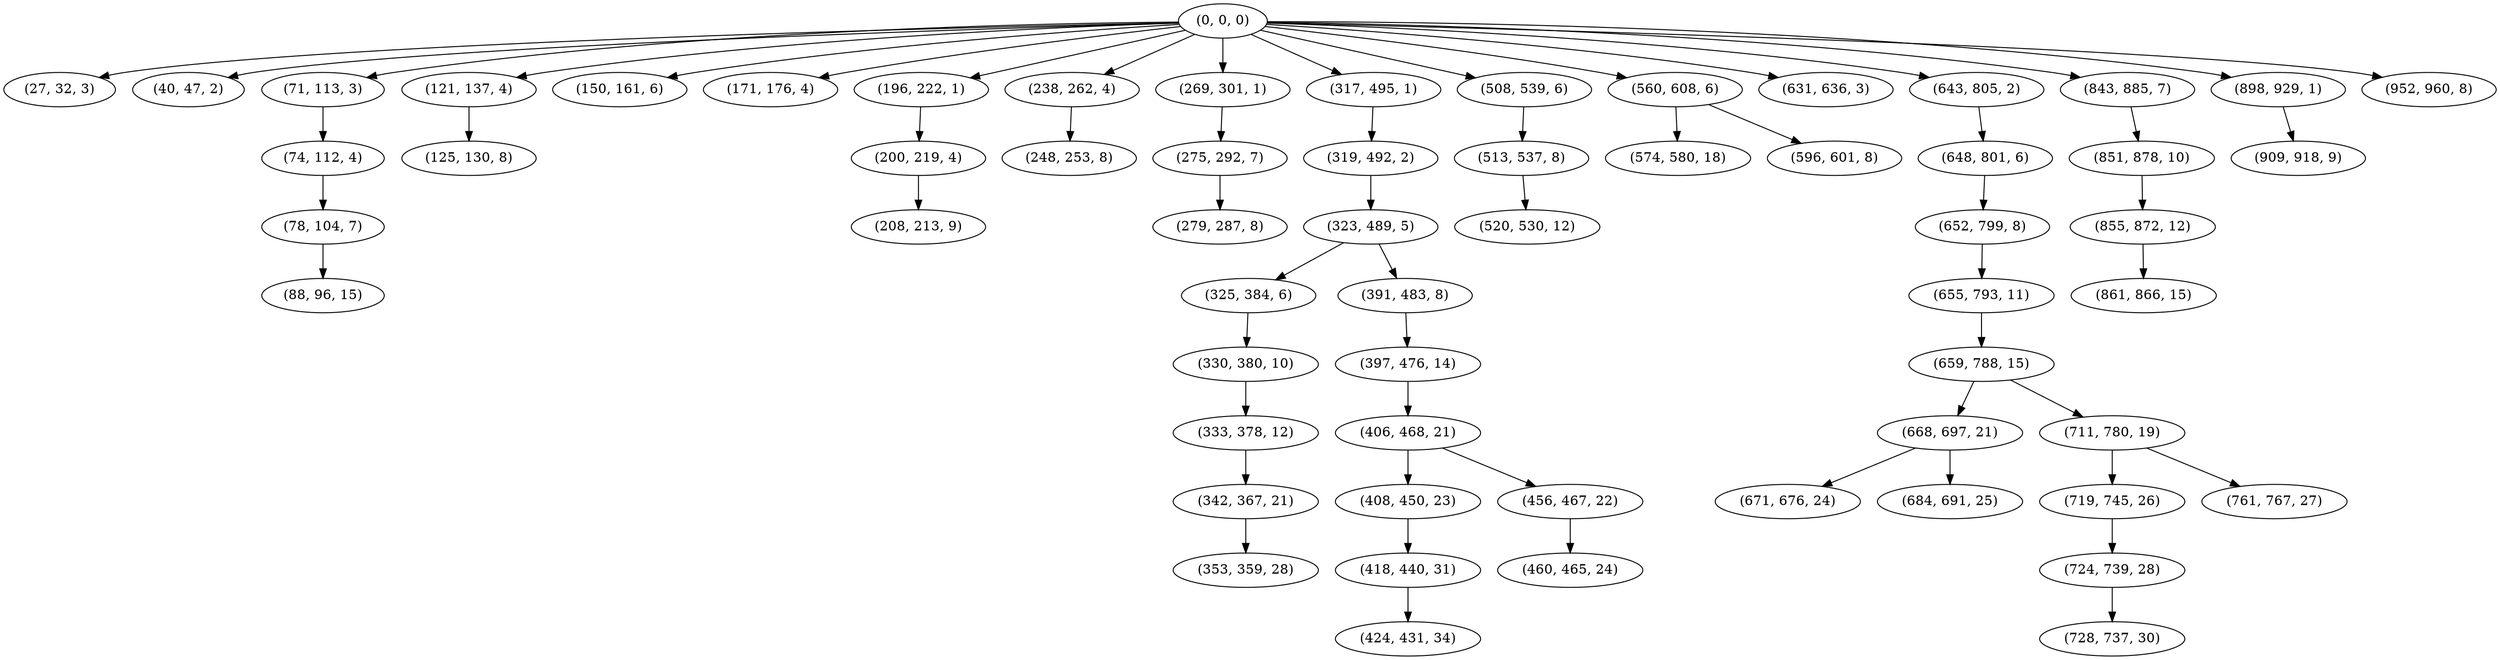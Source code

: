 digraph tree {
    "(0, 0, 0)";
    "(27, 32, 3)";
    "(40, 47, 2)";
    "(71, 113, 3)";
    "(74, 112, 4)";
    "(78, 104, 7)";
    "(88, 96, 15)";
    "(121, 137, 4)";
    "(125, 130, 8)";
    "(150, 161, 6)";
    "(171, 176, 4)";
    "(196, 222, 1)";
    "(200, 219, 4)";
    "(208, 213, 9)";
    "(238, 262, 4)";
    "(248, 253, 8)";
    "(269, 301, 1)";
    "(275, 292, 7)";
    "(279, 287, 8)";
    "(317, 495, 1)";
    "(319, 492, 2)";
    "(323, 489, 5)";
    "(325, 384, 6)";
    "(330, 380, 10)";
    "(333, 378, 12)";
    "(342, 367, 21)";
    "(353, 359, 28)";
    "(391, 483, 8)";
    "(397, 476, 14)";
    "(406, 468, 21)";
    "(408, 450, 23)";
    "(418, 440, 31)";
    "(424, 431, 34)";
    "(456, 467, 22)";
    "(460, 465, 24)";
    "(508, 539, 6)";
    "(513, 537, 8)";
    "(520, 530, 12)";
    "(560, 608, 6)";
    "(574, 580, 18)";
    "(596, 601, 8)";
    "(631, 636, 3)";
    "(643, 805, 2)";
    "(648, 801, 6)";
    "(652, 799, 8)";
    "(655, 793, 11)";
    "(659, 788, 15)";
    "(668, 697, 21)";
    "(671, 676, 24)";
    "(684, 691, 25)";
    "(711, 780, 19)";
    "(719, 745, 26)";
    "(724, 739, 28)";
    "(728, 737, 30)";
    "(761, 767, 27)";
    "(843, 885, 7)";
    "(851, 878, 10)";
    "(855, 872, 12)";
    "(861, 866, 15)";
    "(898, 929, 1)";
    "(909, 918, 9)";
    "(952, 960, 8)";
    "(0, 0, 0)" -> "(27, 32, 3)";
    "(0, 0, 0)" -> "(40, 47, 2)";
    "(0, 0, 0)" -> "(71, 113, 3)";
    "(0, 0, 0)" -> "(121, 137, 4)";
    "(0, 0, 0)" -> "(150, 161, 6)";
    "(0, 0, 0)" -> "(171, 176, 4)";
    "(0, 0, 0)" -> "(196, 222, 1)";
    "(0, 0, 0)" -> "(238, 262, 4)";
    "(0, 0, 0)" -> "(269, 301, 1)";
    "(0, 0, 0)" -> "(317, 495, 1)";
    "(0, 0, 0)" -> "(508, 539, 6)";
    "(0, 0, 0)" -> "(560, 608, 6)";
    "(0, 0, 0)" -> "(631, 636, 3)";
    "(0, 0, 0)" -> "(643, 805, 2)";
    "(0, 0, 0)" -> "(843, 885, 7)";
    "(0, 0, 0)" -> "(898, 929, 1)";
    "(0, 0, 0)" -> "(952, 960, 8)";
    "(71, 113, 3)" -> "(74, 112, 4)";
    "(74, 112, 4)" -> "(78, 104, 7)";
    "(78, 104, 7)" -> "(88, 96, 15)";
    "(121, 137, 4)" -> "(125, 130, 8)";
    "(196, 222, 1)" -> "(200, 219, 4)";
    "(200, 219, 4)" -> "(208, 213, 9)";
    "(238, 262, 4)" -> "(248, 253, 8)";
    "(269, 301, 1)" -> "(275, 292, 7)";
    "(275, 292, 7)" -> "(279, 287, 8)";
    "(317, 495, 1)" -> "(319, 492, 2)";
    "(319, 492, 2)" -> "(323, 489, 5)";
    "(323, 489, 5)" -> "(325, 384, 6)";
    "(323, 489, 5)" -> "(391, 483, 8)";
    "(325, 384, 6)" -> "(330, 380, 10)";
    "(330, 380, 10)" -> "(333, 378, 12)";
    "(333, 378, 12)" -> "(342, 367, 21)";
    "(342, 367, 21)" -> "(353, 359, 28)";
    "(391, 483, 8)" -> "(397, 476, 14)";
    "(397, 476, 14)" -> "(406, 468, 21)";
    "(406, 468, 21)" -> "(408, 450, 23)";
    "(406, 468, 21)" -> "(456, 467, 22)";
    "(408, 450, 23)" -> "(418, 440, 31)";
    "(418, 440, 31)" -> "(424, 431, 34)";
    "(456, 467, 22)" -> "(460, 465, 24)";
    "(508, 539, 6)" -> "(513, 537, 8)";
    "(513, 537, 8)" -> "(520, 530, 12)";
    "(560, 608, 6)" -> "(574, 580, 18)";
    "(560, 608, 6)" -> "(596, 601, 8)";
    "(643, 805, 2)" -> "(648, 801, 6)";
    "(648, 801, 6)" -> "(652, 799, 8)";
    "(652, 799, 8)" -> "(655, 793, 11)";
    "(655, 793, 11)" -> "(659, 788, 15)";
    "(659, 788, 15)" -> "(668, 697, 21)";
    "(659, 788, 15)" -> "(711, 780, 19)";
    "(668, 697, 21)" -> "(671, 676, 24)";
    "(668, 697, 21)" -> "(684, 691, 25)";
    "(711, 780, 19)" -> "(719, 745, 26)";
    "(711, 780, 19)" -> "(761, 767, 27)";
    "(719, 745, 26)" -> "(724, 739, 28)";
    "(724, 739, 28)" -> "(728, 737, 30)";
    "(843, 885, 7)" -> "(851, 878, 10)";
    "(851, 878, 10)" -> "(855, 872, 12)";
    "(855, 872, 12)" -> "(861, 866, 15)";
    "(898, 929, 1)" -> "(909, 918, 9)";
}
